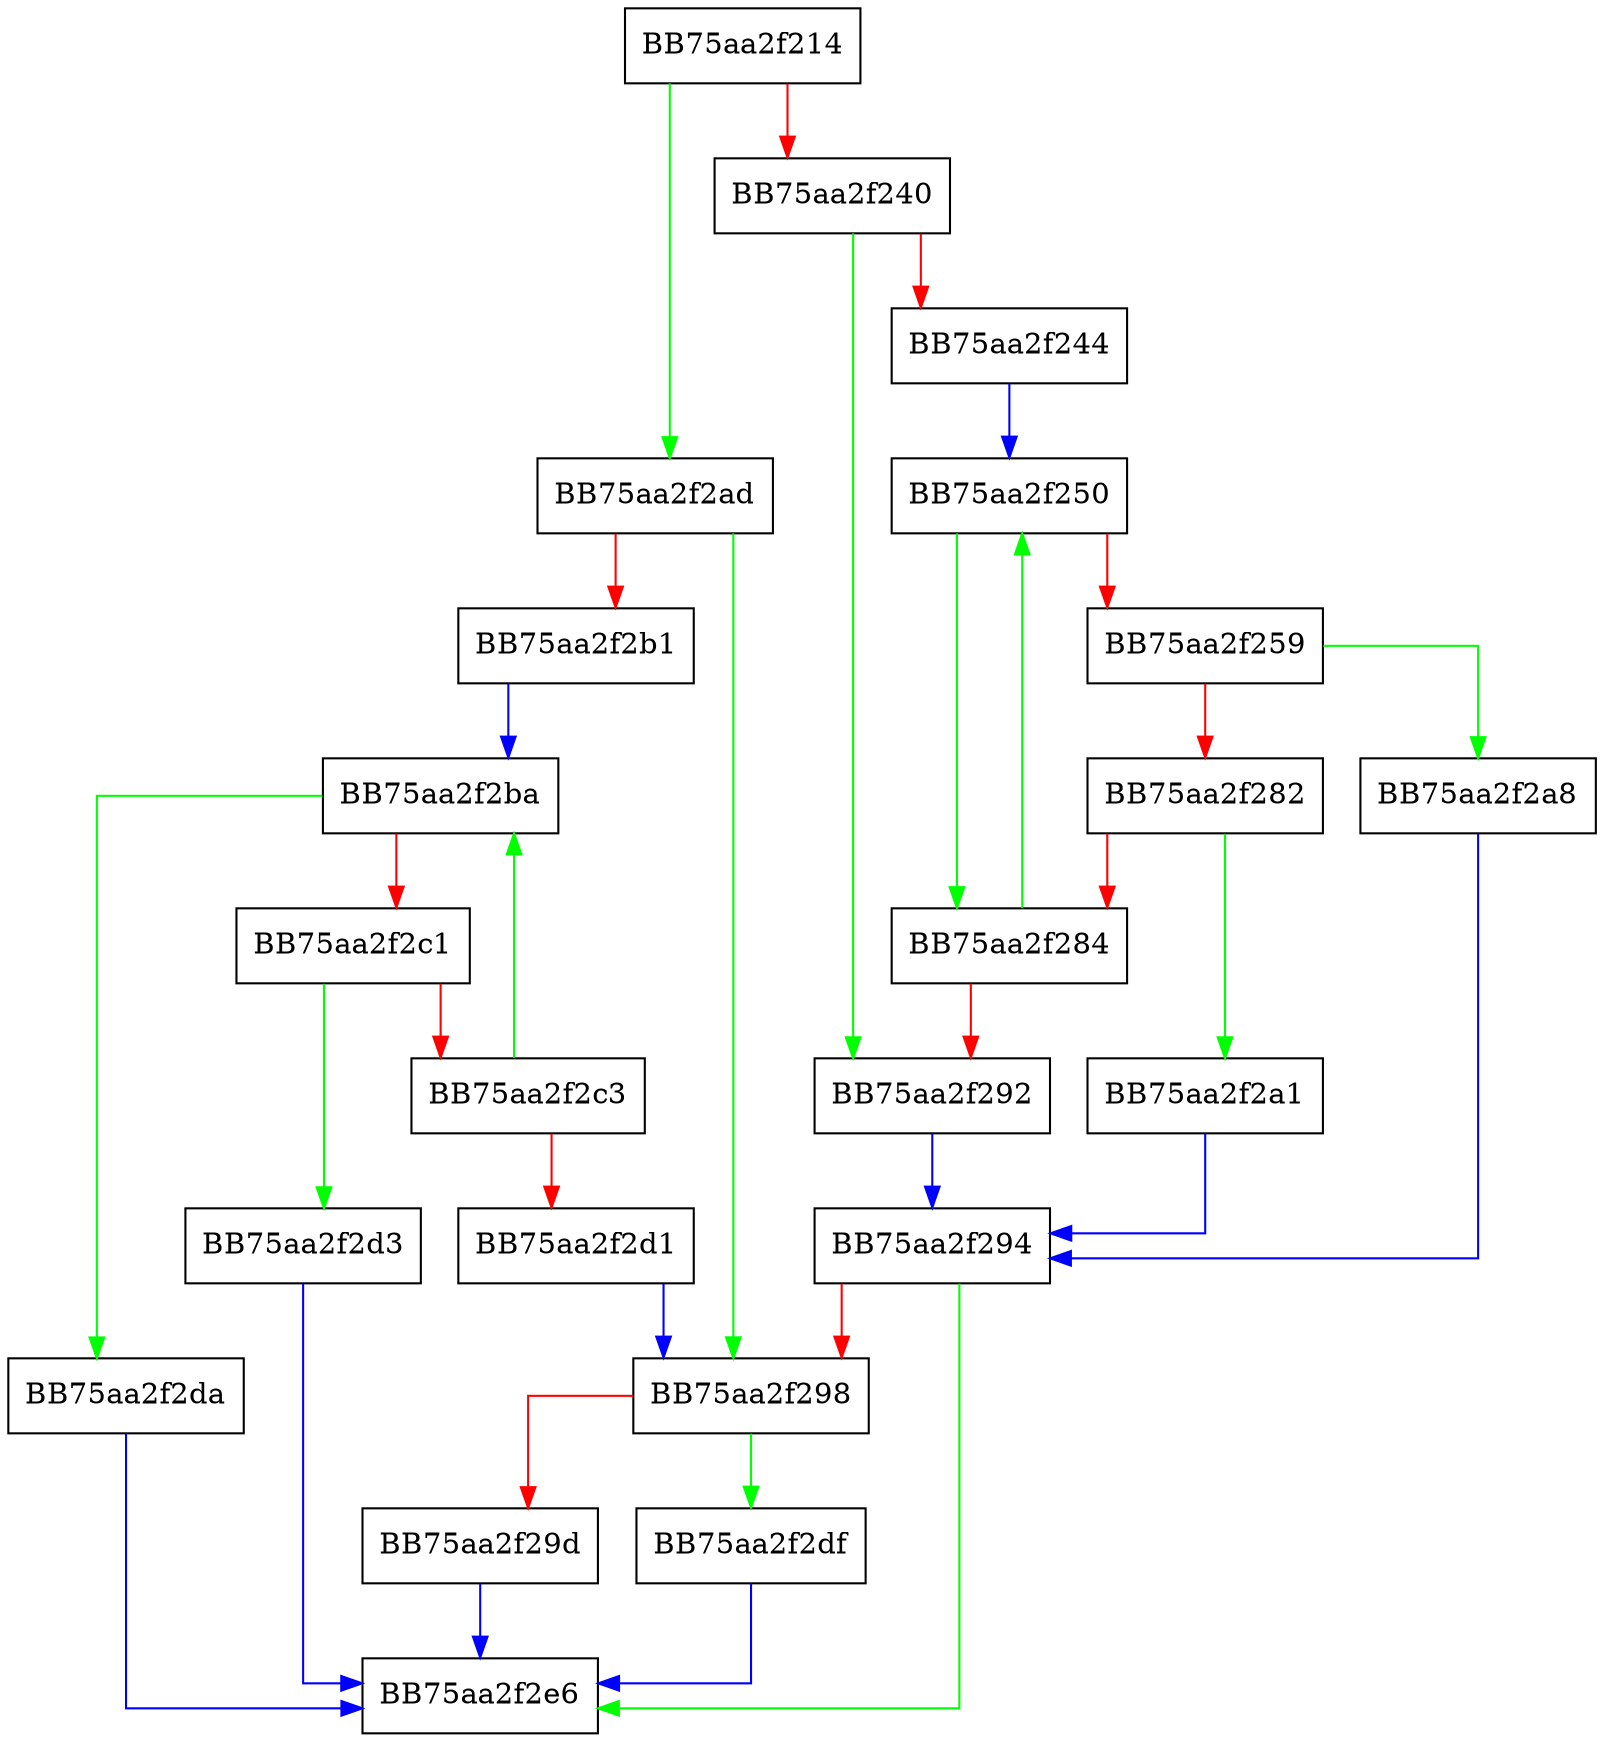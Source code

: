 digraph MemCmp {
  node [shape="box"];
  graph [splines=ortho];
  BB75aa2f214 -> BB75aa2f2ad [color="green"];
  BB75aa2f214 -> BB75aa2f240 [color="red"];
  BB75aa2f240 -> BB75aa2f292 [color="green"];
  BB75aa2f240 -> BB75aa2f244 [color="red"];
  BB75aa2f244 -> BB75aa2f250 [color="blue"];
  BB75aa2f250 -> BB75aa2f284 [color="green"];
  BB75aa2f250 -> BB75aa2f259 [color="red"];
  BB75aa2f259 -> BB75aa2f2a8 [color="green"];
  BB75aa2f259 -> BB75aa2f282 [color="red"];
  BB75aa2f282 -> BB75aa2f2a1 [color="green"];
  BB75aa2f282 -> BB75aa2f284 [color="red"];
  BB75aa2f284 -> BB75aa2f250 [color="green"];
  BB75aa2f284 -> BB75aa2f292 [color="red"];
  BB75aa2f292 -> BB75aa2f294 [color="blue"];
  BB75aa2f294 -> BB75aa2f2e6 [color="green"];
  BB75aa2f294 -> BB75aa2f298 [color="red"];
  BB75aa2f298 -> BB75aa2f2df [color="green"];
  BB75aa2f298 -> BB75aa2f29d [color="red"];
  BB75aa2f29d -> BB75aa2f2e6 [color="blue"];
  BB75aa2f2a1 -> BB75aa2f294 [color="blue"];
  BB75aa2f2a8 -> BB75aa2f294 [color="blue"];
  BB75aa2f2ad -> BB75aa2f298 [color="green"];
  BB75aa2f2ad -> BB75aa2f2b1 [color="red"];
  BB75aa2f2b1 -> BB75aa2f2ba [color="blue"];
  BB75aa2f2ba -> BB75aa2f2da [color="green"];
  BB75aa2f2ba -> BB75aa2f2c1 [color="red"];
  BB75aa2f2c1 -> BB75aa2f2d3 [color="green"];
  BB75aa2f2c1 -> BB75aa2f2c3 [color="red"];
  BB75aa2f2c3 -> BB75aa2f2ba [color="green"];
  BB75aa2f2c3 -> BB75aa2f2d1 [color="red"];
  BB75aa2f2d1 -> BB75aa2f298 [color="blue"];
  BB75aa2f2d3 -> BB75aa2f2e6 [color="blue"];
  BB75aa2f2da -> BB75aa2f2e6 [color="blue"];
  BB75aa2f2df -> BB75aa2f2e6 [color="blue"];
}